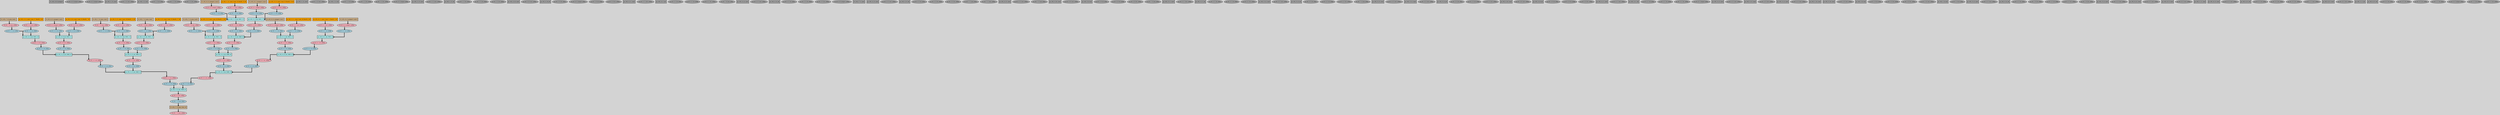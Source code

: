 digraph {
graph [bgcolor=lightgray];
 node [style=filled, fontname="times-bold", penwidth=2];
 edge [penwidth=4]; 
 splines=ortho;
LS_w32_c0_r0_memport [shape="rectangle" width=0.5 fontsize=12 fillcolor="#A9A9A9" pos="0,2.4!"]
LS_w32_c0_r0_memport_inPinA [shape="oval" width=0.1 fontsize=10 fillcolor="#A9A9A9" pos="0,4.8!"]
LS_w32_c0_r3_memport_inPinA [shape="oval" width=0.1 fontsize=10 fillcolor="#A9A9A9" pos="0,28.2!"]
pe_w32_c1_r3_const [shape="rectangle" width=0.5 fontsize=12 fillcolor="#A9A9A9" pos="6,28.2!"]
pe_w32_c1_r3_const_outPinA [shape="oval" width=0.1 fontsize=10 fillcolor="#A9A9A9" pos="6,27!"]
pe_w32_c1_r3_alu [shape="rectangle" width=0.5 fontsize=12 fillcolor="#A9A9A9" pos="6,24.6!"]
pe_w32_c1_r3_alu_inPinA [shape="oval" width=0.1 fontsize=10 fillcolor="#A9A9A9" pos="4.5,25.8!"]
pe_w32_c1_r3_alu_inPinB [shape="oval" width=0.1 fontsize=10 fillcolor="#A9A9A9" pos="7.5,25.8!"]
pe_w32_c1_r3_alu_outPinA [shape="oval" width=0.1 fontsize=10 fillcolor="#A9A9A9" pos="6,23.4!"]
LS_w32_c0_r3_memport_outPinA [shape="oval" width=0.1 fontsize=10 fillcolor="#FFB6C1" pos="0,23.4!"]
LS_w32_c0_r4_memport_Load_3 [shape="rectangle" width=0.5 fontsize=12 fillcolor="#D2B48C" pos="0,33.6!"]
LS_w32_c0_r4_memport_Load_3 -> LS_w32_c0_r4_memport_outPinA
pe_w32_c1_r4_const [shape="rectangle" width=0.5 fontsize=12 fillcolor="#A9A9A9" pos="6,36!"]
pe_w32_c1_r4_const_outPinA [shape="oval" width=0.1 fontsize=10 fillcolor="#A9A9A9" pos="6,34.8!"]
pe_w32_c1_r4_alu [shape="rectangle" width=0.5 fontsize=12 fillcolor="#A9A9A9" pos="6,32.4!"]
pe_w32_c1_r4_alu_inPinA [shape="oval" width=0.1 fontsize=10 fillcolor="#A9A9A9" pos="4.5,33.6!"]
pe_w32_c1_r4_alu_inPinB [shape="oval" width=0.1 fontsize=10 fillcolor="#A9A9A9" pos="7.5,33.6!"]
pe_w32_c1_r4_alu_outPinA [shape="oval" width=0.1 fontsize=10 fillcolor="#A9A9A9" pos="6,31.2!"]
LS_w32_c0_r4_memport_inPinA [shape="oval" width=0.1 fontsize=10 fillcolor="#A9A9A9" pos="0,36!"]
pe_w32_c1_r5_const [shape="rectangle" width=0.5 fontsize=12 fillcolor="#A9A9A9" pos="6,43.8!"]
pe_w32_c1_r5_const_outPinA [shape="oval" width=0.1 fontsize=10 fillcolor="#A9A9A9" pos="6,42.6!"]
LS_w32_c0_r4_memport_outPinA [shape="oval" width=0.1 fontsize=10 fillcolor="#FFB6C1" pos="0,31.2!"]
pe_w32_c1_r5_alu [shape="rectangle" width=0.5 fontsize=12 fillcolor="#A9A9A9" pos="6,40.2!"]
pe_w32_c1_r5_alu_inPinA [shape="oval" width=0.1 fontsize=10 fillcolor="#A9A9A9" pos="4.5,41.4!"]
pe_w32_c1_r5_alu_inPinB [shape="oval" width=0.1 fontsize=10 fillcolor="#A9A9A9" pos="7.5,41.4!"]
pe_w32_c1_r5_alu_outPinA [shape="oval" width=0.1 fontsize=10 fillcolor="#A9A9A9" pos="6,39!"]
LS_w32_c0_r5_memport_Load_2 [shape="rectangle" width=0.5 fontsize=12 fillcolor="#D2B48C" pos="0,41.4!"]
LS_w32_c0_r5_memport_Load_2 -> LS_w32_c0_r5_memport_outPinA
pe_w32_c2_r0_const [shape="rectangle" width=0.5 fontsize=12 fillcolor="#A9A9A9" pos="12,4.8!"]
pe_w32_c2_r0_const_outPinA [shape="oval" width=0.1 fontsize=10 fillcolor="#A9A9A9" pos="12,3.6!"]
pe_w32_c2_r0_alu [shape="rectangle" width=0.5 fontsize=12 fillcolor="#A9A9A9" pos="12,1.2!"]
pe_w32_c2_r0_alu_inPinA [shape="oval" width=0.1 fontsize=10 fillcolor="#A9A9A9" pos="10.5,2.4!"]
LS_w32_c0_r5_memport_inPinA [shape="oval" width=0.1 fontsize=10 fillcolor="#A9A9A9" pos="0,43.8!"]
pe_w32_c2_r0_alu_inPinB [shape="oval" width=0.1 fontsize=10 fillcolor="#A9A9A9" pos="13.5,2.4!"]
pe_w32_c2_r0_alu_outPinA [shape="oval" width=0.1 fontsize=10 fillcolor="#A9A9A9" pos="12,0!"]
LS_w32_c0_r5_memport_outPinA [shape="oval" width=0.1 fontsize=10 fillcolor="#FFB6C1" pos="0,39!"]
pe_w32_c2_r1_const [shape="rectangle" width=0.5 fontsize=12 fillcolor="#A9A9A9" pos="12,12.6!"]
pe_w32_c2_r1_const_outPinA [shape="oval" width=0.1 fontsize=10 fillcolor="#A9A9A9" pos="12,11.4!"]
pe_w32_c2_r1_alu [shape="rectangle" width=0.5 fontsize=12 fillcolor="#A9A9A9" pos="12,9!"]
pe_w32_c2_r1_alu_inPinA [shape="oval" width=0.1 fontsize=10 fillcolor="#A9A9A9" pos="10.5,10.2!"]
pe_w32_c2_r1_alu_inPinB [shape="oval" width=0.1 fontsize=10 fillcolor="#A9A9A9" pos="13.5,10.2!"]
pe_w32_c2_r1_alu_outPinA [shape="oval" width=0.1 fontsize=10 fillcolor="#A9A9A9" pos="12,7.8!"]
LS_w32_c7_r0_mem_Load_1 [shape="rectangle" width=0.5 fontsize=12 fillcolor="#D2B48C" pos="42,2.4!"]
LS_w32_c7_r0_mem_Load_1 -> LS_w32_c7_r0_mem_outPinA
LS_w32_c7_r0_mem_inPinA [shape="oval" width=0.1 fontsize=10 fillcolor="#A9A9A9" pos="42,4.8!"]
pe_w32_c2_r2_const [shape="rectangle" width=0.5 fontsize=12 fillcolor="#A9A9A9" pos="12,20.4!"]
pe_w32_c2_r2_const_outPinA [shape="oval" width=0.1 fontsize=10 fillcolor="#A9A9A9" pos="12,19.2!"]
pe_w32_c2_r2_alu [shape="rectangle" width=0.5 fontsize=12 fillcolor="#A9A9A9" pos="12,16.8!"]
pe_w32_c2_r2_alu_inPinA [shape="oval" width=0.1 fontsize=10 fillcolor="#A9A9A9" pos="10.5,18!"]
pe_w32_c2_r2_alu_inPinB [shape="oval" width=0.1 fontsize=10 fillcolor="#A9A9A9" pos="13.5,18!"]
pe_w32_c2_r2_alu_outPinA [shape="oval" width=0.1 fontsize=10 fillcolor="#A9A9A9" pos="12,15.6!"]
LS_w32_c0_r0_memport_outPinA [shape="oval" width=0.1 fontsize=10 fillcolor="#A9A9A9" pos="0,0!"]
LS_w32_c7_r0_mem_outPinA [shape="oval" width=0.1 fontsize=10 fillcolor="#FFB6C1" pos="42,0!"]
LS_w32_c7_r1_mem [shape="rectangle" width=0.5 fontsize=12 fillcolor="#A9A9A9" pos="42,10.2!"]
pe_w32_c2_r3_const [shape="rectangle" width=0.5 fontsize=12 fillcolor="#A9A9A9" pos="12,28.2!"]
pe_w32_c2_r3_const_outPinA [shape="oval" width=0.1 fontsize=10 fillcolor="#A9A9A9" pos="12,27!"]
pe_w32_c2_r3_alu [shape="rectangle" width=0.5 fontsize=12 fillcolor="#A9A9A9" pos="12,24.6!"]
pe_w32_c2_r3_alu_inPinA [shape="oval" width=0.1 fontsize=10 fillcolor="#A9A9A9" pos="10.5,25.8!"]
pe_w32_c2_r3_alu_inPinB [shape="oval" width=0.1 fontsize=10 fillcolor="#A9A9A9" pos="13.5,25.8!"]
pe_w32_c2_r3_alu_outPinA [shape="oval" width=0.1 fontsize=10 fillcolor="#A9A9A9" pos="12,23.4!"]
LS_w32_c7_r1_mem_inPinA [shape="oval" width=0.1 fontsize=10 fillcolor="#A9A9A9" pos="42,12.6!"]
pe_w32_c2_r4_const_Const_27_float32_5_00 [shape="rectangle" width=0.5 fontsize=12 fillcolor="#FFA500" pos="12,36!"]
pe_w32_c2_r4_const_Const_27_float32_5_00 -> pe_w32_c2_r4_const_outPinA
pe_w32_c2_r4_const_outPinA [shape="oval" width=0.1 fontsize=10 fillcolor="#FFB6C1" pos="12,34.8!"]
LS_w32_c7_r1_mem_outPinA [shape="oval" width=0.1 fontsize=10 fillcolor="#A9A9A9" pos="42,7.8!"]
pe_w32_c2_r4_alu_FMUL_10 [shape="rectangle" width=0.5 fontsize=12 fillcolor="#AFEEEE" pos="12,32.4!"]
pe_w32_c2_r4_alu_FMUL_10 -> pe_w32_c2_r4_alu_outPinA
pe_w32_c2_r4_alu_inPinA -> pe_w32_c2_r4_alu_FMUL_10
pe_w32_c2_r4_alu_inPinB -> pe_w32_c2_r4_alu_FMUL_10
pe_w32_c2_r4_alu_inPinA [shape="oval" width=0.1 fontsize=10 fillcolor="#ADD8E6" pos="10.5,33.6!"]
pe_w32_c2_r4_alu_inPinB [shape="oval" width=0.1 fontsize=10 fillcolor="#ADD8E6" pos="13.5,33.6!"]
pe_w32_c2_r4_alu_outPinA [shape="oval" width=0.1 fontsize=10 fillcolor="#FFB6C1" pos="12,31.2!"]
LS_w32_c7_r2_mem_Load_4 [shape="rectangle" width=0.5 fontsize=12 fillcolor="#D2B48C" pos="42,18!"]
LS_w32_c7_r2_mem_Load_4 -> LS_w32_c7_r2_mem_outPinA
pe_w32_c2_r5_const [shape="rectangle" width=0.5 fontsize=12 fillcolor="#A9A9A9" pos="12,43.8!"]
pe_w32_c2_r5_const_outPinA [shape="oval" width=0.1 fontsize=10 fillcolor="#A9A9A9" pos="12,42.6!"]
pe_w32_c2_r5_alu_FADD_21 [shape="rectangle" width=0.5 fontsize=12 fillcolor="#AFEEEE" pos="12,40.2!"]
pe_w32_c2_r5_alu_FADD_21 -> pe_w32_c2_r5_alu_outPinA
pe_w32_c2_r5_alu_inPinA -> pe_w32_c2_r5_alu_FADD_21
pe_w32_c2_r5_alu_inPinB -> pe_w32_c2_r5_alu_FADD_21
pe_w32_c2_r5_alu_inPinA [shape="oval" width=0.1 fontsize=10 fillcolor="#ADD8E6" pos="10.5,41.4!"]
LS_w32_c7_r2_mem_inPinA [shape="oval" width=0.1 fontsize=10 fillcolor="#A9A9A9" pos="42,20.4!"]
pe_w32_c2_r5_alu_inPinB [shape="oval" width=0.1 fontsize=10 fillcolor="#ADD8E6" pos="13.5,41.4!"]
pe_w32_c2_r5_alu_outPinA [shape="oval" width=0.1 fontsize=10 fillcolor="#FFB6C1" pos="12,39!"]
LS_w32_c7_r2_mem_outPinA [shape="oval" width=0.1 fontsize=10 fillcolor="#FFB6C1" pos="42,15.6!"]
pe_w32_c3_r0_const [shape="rectangle" width=0.5 fontsize=12 fillcolor="#A9A9A9" pos="18,4.8!"]
pe_w32_c3_r0_const_outPinA [shape="oval" width=0.1 fontsize=10 fillcolor="#A9A9A9" pos="18,3.6!"]
pe_w32_c3_r0_alu [shape="rectangle" width=0.5 fontsize=12 fillcolor="#A9A9A9" pos="18,1.2!"]
pe_w32_c3_r0_alu_inPinA [shape="oval" width=0.1 fontsize=10 fillcolor="#A9A9A9" pos="16.5,2.4!"]
pe_w32_c3_r0_alu_inPinB [shape="oval" width=0.1 fontsize=10 fillcolor="#A9A9A9" pos="19.5,2.4!"]
pe_w32_c3_r0_alu_outPinA [shape="oval" width=0.1 fontsize=10 fillcolor="#A9A9A9" pos="18,0!"]
LS_w32_c7_r3_mem_Load_7 [shape="rectangle" width=0.5 fontsize=12 fillcolor="#D2B48C" pos="42,25.8!"]
LS_w32_c7_r3_mem_Load_7 -> LS_w32_c7_r3_mem_outPinA
LS_w32_c7_r3_mem_inPinA [shape="oval" width=0.1 fontsize=10 fillcolor="#A9A9A9" pos="42,28.2!"]
pe_w32_c3_r1_const [shape="rectangle" width=0.5 fontsize=12 fillcolor="#A9A9A9" pos="18,12.6!"]
pe_w32_c3_r1_const_outPinA [shape="oval" width=0.1 fontsize=10 fillcolor="#A9A9A9" pos="18,11.4!"]
pe_w32_c3_r1_alu [shape="rectangle" width=0.5 fontsize=12 fillcolor="#A9A9A9" pos="18,9!"]
pe_w32_c3_r1_alu_inPinA [shape="oval" width=0.1 fontsize=10 fillcolor="#A9A9A9" pos="16.5,10.2!"]
pe_w32_c3_r1_alu_inPinB [shape="oval" width=0.1 fontsize=10 fillcolor="#A9A9A9" pos="19.5,10.2!"]
pe_w32_c3_r1_alu_outPinA [shape="oval" width=0.1 fontsize=10 fillcolor="#A9A9A9" pos="18,7.8!"]
LS_w32_c7_r3_mem_outPinA [shape="oval" width=0.1 fontsize=10 fillcolor="#FFB6C1" pos="42,23.4!"]
LS_w32_c0_r1_memport_Load_8 [shape="rectangle" width=0.5 fontsize=12 fillcolor="#D2B48C" pos="0,10.2!"]
LS_w32_c0_r1_memport_Load_8 -> LS_w32_c0_r1_memport_outPinA
LS_w32_c7_r4_mem_Load_5 [shape="rectangle" width=0.5 fontsize=12 fillcolor="#D2B48C" pos="42,33.6!"]
LS_w32_c7_r4_mem_Load_5 -> LS_w32_c7_r4_mem_outPinA
pe_w32_c3_r2_const [shape="rectangle" width=0.5 fontsize=12 fillcolor="#A9A9A9" pos="18,20.4!"]
pe_w32_c3_r2_const_outPinA [shape="oval" width=0.1 fontsize=10 fillcolor="#A9A9A9" pos="18,19.2!"]
pe_w32_c3_r2_alu [shape="rectangle" width=0.5 fontsize=12 fillcolor="#A9A9A9" pos="18,16.8!"]
pe_w32_c3_r2_alu_inPinA [shape="oval" width=0.1 fontsize=10 fillcolor="#A9A9A9" pos="16.5,18!"]
pe_w32_c3_r2_alu_inPinB [shape="oval" width=0.1 fontsize=10 fillcolor="#A9A9A9" pos="19.5,18!"]
pe_w32_c3_r2_alu_outPinA [shape="oval" width=0.1 fontsize=10 fillcolor="#A9A9A9" pos="18,15.6!"]
LS_w32_c7_r4_mem_inPinA [shape="oval" width=0.1 fontsize=10 fillcolor="#A9A9A9" pos="42,36!"]
pe_w32_c3_r3_const [shape="rectangle" width=0.5 fontsize=12 fillcolor="#A9A9A9" pos="18,28.2!"]
pe_w32_c3_r3_const_outPinA [shape="oval" width=0.1 fontsize=10 fillcolor="#A9A9A9" pos="18,27!"]
LS_w32_c7_r4_mem_outPinA [shape="oval" width=0.1 fontsize=10 fillcolor="#FFB6C1" pos="42,31.2!"]
pe_w32_c3_r3_alu_FADD_24 [shape="rectangle" width=0.5 fontsize=12 fillcolor="#AFEEEE" pos="18,24.6!"]
pe_w32_c3_r3_alu_FADD_24 -> pe_w32_c3_r3_alu_outPinA
pe_w32_c3_r3_alu_inPinA -> pe_w32_c3_r3_alu_FADD_24
pe_w32_c3_r3_alu_inPinB -> pe_w32_c3_r3_alu_FADD_24
pe_w32_c3_r3_alu_inPinA [shape="oval" width=0.1 fontsize=10 fillcolor="#ADD8E6" pos="16.5,25.8!"]
pe_w32_c3_r3_alu_inPinB [shape="oval" width=0.1 fontsize=10 fillcolor="#ADD8E6" pos="19.5,25.8!"]
pe_w32_c3_r3_alu_outPinA [shape="oval" width=0.1 fontsize=10 fillcolor="#FFB6C1" pos="18,23.4!"]
LS_w32_c7_r5_mem_Store_26 [shape="rectangle" width=0.5 fontsize=12 fillcolor="#D2B48C" pos="42,41.4!"]
LS_w32_c7_r5_mem_Store_26 -> LS_w32_c7_r5_mem_outPinA
LS_w32_c7_r5_mem_inPinA -> LS_w32_c7_r5_mem_Store_26
pe_w32_c3_r4_const [shape="rectangle" width=0.5 fontsize=12 fillcolor="#A9A9A9" pos="18,36!"]
pe_w32_c3_r4_const_outPinA [shape="oval" width=0.1 fontsize=10 fillcolor="#A9A9A9" pos="18,34.8!"]
pe_w32_c3_r4_alu [shape="rectangle" width=0.5 fontsize=12 fillcolor="#A9A9A9" pos="18,32.4!"]
pe_w32_c3_r4_alu_inPinA [shape="oval" width=0.1 fontsize=10 fillcolor="#A9A9A9" pos="16.5,33.6!"]
LS_w32_c7_r5_mem_inPinA [shape="oval" width=0.1 fontsize=10 fillcolor="#ADD8E6" pos="42,43.8!"]
pe_w32_c3_r4_alu_inPinB [shape="oval" width=0.1 fontsize=10 fillcolor="#A9A9A9" pos="19.5,33.6!"]
pe_w32_c3_r4_alu_outPinA [shape="oval" width=0.1 fontsize=10 fillcolor="#A9A9A9" pos="18,31.2!"]
LS_w32_c7_r5_mem_outPinA [shape="oval" width=0.1 fontsize=10 fillcolor="#FFB6C1" pos="42,39!"]
pe_w32_c3_r5_const_Const_30_float32_11_00 [shape="rectangle" width=0.5 fontsize=12 fillcolor="#FFA500" pos="18,43.8!"]
pe_w32_c3_r5_const_Const_30_float32_11_00 -> pe_w32_c3_r5_const_outPinA
pe_w32_c3_r5_const_outPinA [shape="oval" width=0.1 fontsize=10 fillcolor="#FFB6C1" pos="18,42.6!"]
pe_w32_c3_r5_alu_FMUL_13 [shape="rectangle" width=0.5 fontsize=12 fillcolor="#AFEEEE" pos="18,40.2!"]
pe_w32_c3_r5_alu_FMUL_13 -> pe_w32_c3_r5_alu_outPinA
pe_w32_c3_r5_alu_inPinA -> pe_w32_c3_r5_alu_FMUL_13
pe_w32_c3_r5_alu_inPinB -> pe_w32_c3_r5_alu_FMUL_13
pe_w32_c3_r5_alu_inPinA [shape="oval" width=0.1 fontsize=10 fillcolor="#ADD8E6" pos="16.5,41.4!"]
pe_w32_c3_r5_alu_inPinB [shape="oval" width=0.1 fontsize=10 fillcolor="#ADD8E6" pos="19.5,41.4!"]
pe_w32_c3_r5_alu_outPinA [shape="oval" width=0.1 fontsize=10 fillcolor="#FFB6C1" pos="18,39!"]
pe_w32_c4_r0_const [shape="rectangle" width=0.5 fontsize=12 fillcolor="#A9A9A9" pos="24,4.8!"]
pe_w32_c4_r0_const_outPinA [shape="oval" width=0.1 fontsize=10 fillcolor="#A9A9A9" pos="24,3.6!"]
pe_w32_c4_r0_alu [shape="rectangle" width=0.5 fontsize=12 fillcolor="#A9A9A9" pos="24,1.2!"]
pe_w32_c4_r0_alu_inPinA [shape="oval" width=0.1 fontsize=10 fillcolor="#A9A9A9" pos="22.5,2.4!"]
pe_w32_c4_r0_alu_inPinB [shape="oval" width=0.1 fontsize=10 fillcolor="#A9A9A9" pos="25.5,2.4!"]
pe_w32_c4_r0_alu_outPinA [shape="oval" width=0.1 fontsize=10 fillcolor="#A9A9A9" pos="24,0!"]
pe_w32_c4_r1_const [shape="rectangle" width=0.5 fontsize=12 fillcolor="#A9A9A9" pos="24,12.6!"]
pe_w32_c4_r1_const_outPinA [shape="oval" width=0.1 fontsize=10 fillcolor="#A9A9A9" pos="24,11.4!"]
pe_w32_c4_r1_alu [shape="rectangle" width=0.5 fontsize=12 fillcolor="#A9A9A9" pos="24,9!"]
pe_w32_c4_r1_alu_inPinA [shape="oval" width=0.1 fontsize=10 fillcolor="#A9A9A9" pos="22.5,10.2!"]
pe_w32_c4_r1_alu_inPinB [shape="oval" width=0.1 fontsize=10 fillcolor="#A9A9A9" pos="25.5,10.2!"]
pe_w32_c4_r1_alu_outPinA [shape="oval" width=0.1 fontsize=10 fillcolor="#A9A9A9" pos="24,7.8!"]
LS_w32_c0_r1_memport_inPinA [shape="oval" width=0.1 fontsize=10 fillcolor="#A9A9A9" pos="0,12.6!"]
pe_w32_c4_r2_const [shape="rectangle" width=0.5 fontsize=12 fillcolor="#A9A9A9" pos="24,20.4!"]
pe_w32_c4_r2_const_outPinA [shape="oval" width=0.1 fontsize=10 fillcolor="#A9A9A9" pos="24,19.2!"]
pe_w32_c4_r2_alu_FADD_23 [shape="rectangle" width=0.5 fontsize=12 fillcolor="#AFEEEE" pos="24,16.8!"]
pe_w32_c4_r2_alu_FADD_23 -> pe_w32_c4_r2_alu_outPinA
pe_w32_c4_r2_alu_inPinA -> pe_w32_c4_r2_alu_FADD_23
pe_w32_c4_r2_alu_inPinB -> pe_w32_c4_r2_alu_FADD_23
pe_w32_c4_r2_alu_inPinA [shape="oval" width=0.1 fontsize=10 fillcolor="#ADD8E6" pos="22.5,18!"]
pe_w32_c4_r2_alu_inPinB [shape="oval" width=0.1 fontsize=10 fillcolor="#ADD8E6" pos="25.5,18!"]
pe_w32_c4_r2_alu_outPinA [shape="oval" width=0.1 fontsize=10 fillcolor="#FFB6C1" pos="24,15.6!"]
pe_w32_c4_r3_const [shape="rectangle" width=0.5 fontsize=12 fillcolor="#A9A9A9" pos="24,28.2!"]
pe_w32_c4_r3_const_outPinA [shape="oval" width=0.1 fontsize=10 fillcolor="#A9A9A9" pos="24,27!"]
pe_w32_c4_r3_alu_FADD_19 [shape="rectangle" width=0.5 fontsize=12 fillcolor="#AFEEEE" pos="24,24.6!"]
pe_w32_c4_r3_alu_FADD_19 -> pe_w32_c4_r3_alu_outPinA
pe_w32_c4_r3_alu_inPinA -> pe_w32_c4_r3_alu_FADD_19
pe_w32_c4_r3_alu_inPinB -> pe_w32_c4_r3_alu_FADD_19
pe_w32_c4_r3_alu_inPinA [shape="oval" width=0.1 fontsize=10 fillcolor="#ADD8E6" pos="22.5,25.8!"]
pe_w32_c4_r3_alu_inPinB [shape="oval" width=0.1 fontsize=10 fillcolor="#ADD8E6" pos="25.5,25.8!"]
pe_w32_c4_r3_alu_outPinA [shape="oval" width=0.1 fontsize=10 fillcolor="#FFB6C1" pos="24,23.4!"]
pe_w32_c4_r4_const [shape="rectangle" width=0.5 fontsize=12 fillcolor="#A9A9A9" pos="24,36!"]
pe_w32_c4_r4_const_outPinA [shape="oval" width=0.1 fontsize=10 fillcolor="#A9A9A9" pos="24,34.8!"]
pe_w32_c4_r4_alu_FADD_20 [shape="rectangle" width=0.5 fontsize=12 fillcolor="#AFEEEE" pos="24,32.4!"]
pe_w32_c4_r4_alu_FADD_20 -> pe_w32_c4_r4_alu_outPinA
pe_w32_c4_r4_alu_inPinA -> pe_w32_c4_r4_alu_FADD_20
pe_w32_c4_r4_alu_inPinB -> pe_w32_c4_r4_alu_FADD_20
pe_w32_c4_r4_alu_inPinA [shape="oval" width=0.1 fontsize=10 fillcolor="#ADD8E6" pos="22.5,33.6!"]
pe_w32_c4_r4_alu_inPinB [shape="oval" width=0.1 fontsize=10 fillcolor="#ADD8E6" pos="25.5,33.6!"]
pe_w32_c4_r4_alu_outPinA [shape="oval" width=0.1 fontsize=10 fillcolor="#FFB6C1" pos="24,31.2!"]
pe_w32_c4_r5_const_Const_33_float32_17_00 [shape="rectangle" width=0.5 fontsize=12 fillcolor="#FFA500" pos="24,43.8!"]
pe_w32_c4_r5_const_Const_33_float32_17_00 -> pe_w32_c4_r5_const_outPinA
pe_w32_c4_r5_const_outPinA [shape="oval" width=0.1 fontsize=10 fillcolor="#FFB6C1" pos="24,42.6!"]
pe_w32_c4_r5_alu_FMUL_16 [shape="rectangle" width=0.5 fontsize=12 fillcolor="#AFEEEE" pos="24,40.2!"]
pe_w32_c4_r5_alu_FMUL_16 -> pe_w32_c4_r5_alu_outPinA
pe_w32_c4_r5_alu_inPinA -> pe_w32_c4_r5_alu_FMUL_16
pe_w32_c4_r5_alu_inPinB -> pe_w32_c4_r5_alu_FMUL_16
pe_w32_c4_r5_alu_inPinA [shape="oval" width=0.1 fontsize=10 fillcolor="#ADD8E6" pos="22.5,41.4!"]
pe_w32_c4_r5_alu_inPinB [shape="oval" width=0.1 fontsize=10 fillcolor="#ADD8E6" pos="25.5,41.4!"]
pe_w32_c4_r5_alu_outPinA [shape="oval" width=0.1 fontsize=10 fillcolor="#FFB6C1" pos="24,39!"]
pe_w32_c1_r0_const [shape="rectangle" width=0.5 fontsize=12 fillcolor="#A9A9A9" pos="6,4.8!"]
pe_w32_c5_r0_const [shape="rectangle" width=0.5 fontsize=12 fillcolor="#A9A9A9" pos="30,4.8!"]
pe_w32_c5_r0_const_outPinA [shape="oval" width=0.1 fontsize=10 fillcolor="#A9A9A9" pos="30,3.6!"]
pe_w32_c5_r0_alu [shape="rectangle" width=0.5 fontsize=12 fillcolor="#A9A9A9" pos="30,1.2!"]
pe_w32_c5_r0_alu_inPinA [shape="oval" width=0.1 fontsize=10 fillcolor="#A9A9A9" pos="28.5,2.4!"]
pe_w32_c5_r0_alu_inPinB [shape="oval" width=0.1 fontsize=10 fillcolor="#A9A9A9" pos="31.5,2.4!"]
pe_w32_c5_r0_alu_outPinA [shape="oval" width=0.1 fontsize=10 fillcolor="#A9A9A9" pos="30,0!"]
pe_w32_c1_r0_const_outPinA [shape="oval" width=0.1 fontsize=10 fillcolor="#A9A9A9" pos="6,3.6!"]
pe_w32_c5_r1_const_Const_29_float32_9_00 [shape="rectangle" width=0.5 fontsize=12 fillcolor="#FFA500" pos="30,12.6!"]
pe_w32_c5_r1_const_Const_29_float32_9_00 -> pe_w32_c5_r1_const_outPinA
pe_w32_c5_r1_const_outPinA [shape="oval" width=0.1 fontsize=10 fillcolor="#FFB6C1" pos="30,11.4!"]
LS_w32_c0_r1_memport_outPinA [shape="oval" width=0.1 fontsize=10 fillcolor="#FFB6C1" pos="0,7.8!"]
pe_w32_c1_r0_alu [shape="rectangle" width=0.5 fontsize=12 fillcolor="#A9A9A9" pos="6,1.2!"]
pe_w32_c5_r1_alu_FMUL_12 [shape="rectangle" width=0.5 fontsize=12 fillcolor="#AFEEEE" pos="30,9!"]
pe_w32_c5_r1_alu_FMUL_12 -> pe_w32_c5_r1_alu_outPinA
pe_w32_c5_r1_alu_inPinA -> pe_w32_c5_r1_alu_FMUL_12
pe_w32_c5_r1_alu_inPinB -> pe_w32_c5_r1_alu_FMUL_12
pe_w32_c5_r1_alu_inPinA [shape="oval" width=0.1 fontsize=10 fillcolor="#ADD8E6" pos="28.5,10.2!"]
pe_w32_c5_r1_alu_inPinB [shape="oval" width=0.1 fontsize=10 fillcolor="#ADD8E6" pos="31.5,10.2!"]
pe_w32_c5_r1_alu_outPinA [shape="oval" width=0.1 fontsize=10 fillcolor="#FFB6C1" pos="30,7.8!"]
pe_w32_c1_r0_alu_inPinA [shape="oval" width=0.1 fontsize=10 fillcolor="#A9A9A9" pos="4.5,2.4!"]
pe_w32_c5_r2_const [shape="rectangle" width=0.5 fontsize=12 fillcolor="#A9A9A9" pos="30,20.4!"]
pe_w32_c5_r2_const_outPinA [shape="oval" width=0.1 fontsize=10 fillcolor="#A9A9A9" pos="30,19.2!"]
pe_w32_c5_r2_alu [shape="rectangle" width=0.5 fontsize=12 fillcolor="#A9A9A9" pos="30,16.8!"]
pe_w32_c5_r2_alu_inPinA [shape="oval" width=0.1 fontsize=10 fillcolor="#A9A9A9" pos="28.5,18!"]
pe_w32_c1_r0_alu_inPinB [shape="oval" width=0.1 fontsize=10 fillcolor="#A9A9A9" pos="7.5,2.4!"]
pe_w32_c5_r2_alu_inPinB [shape="oval" width=0.1 fontsize=10 fillcolor="#A9A9A9" pos="31.5,18!"]
pe_w32_c5_r2_alu_outPinA [shape="oval" width=0.1 fontsize=10 fillcolor="#A9A9A9" pos="30,15.6!"]
pe_w32_c1_r0_alu_outPinA [shape="oval" width=0.1 fontsize=10 fillcolor="#A9A9A9" pos="6,0!"]
pe_w32_c5_r3_const_Const_35_float32_19_00 [shape="rectangle" width=0.5 fontsize=12 fillcolor="#FFA500" pos="30,28.2!"]
pe_w32_c5_r3_const_Const_35_float32_19_00 -> pe_w32_c5_r3_const_outPinA
pe_w32_c5_r3_const_outPinA [shape="oval" width=0.1 fontsize=10 fillcolor="#FFB6C1" pos="30,27!"]
pe_w32_c5_r3_alu_FMUL_17 [shape="rectangle" width=0.5 fontsize=12 fillcolor="#AFEEEE" pos="30,24.6!"]
pe_w32_c5_r3_alu_FMUL_17 -> pe_w32_c5_r3_alu_outPinA
pe_w32_c5_r3_alu_inPinA -> pe_w32_c5_r3_alu_FMUL_17
pe_w32_c5_r3_alu_inPinB -> pe_w32_c5_r3_alu_FMUL_17
pe_w32_c5_r3_alu_inPinA [shape="oval" width=0.1 fontsize=10 fillcolor="#ADD8E6" pos="28.5,25.8!"]
pe_w32_c5_r3_alu_inPinB [shape="oval" width=0.1 fontsize=10 fillcolor="#ADD8E6" pos="31.5,25.8!"]
pe_w32_c5_r3_alu_outPinA [shape="oval" width=0.1 fontsize=10 fillcolor="#FFB6C1" pos="30,23.4!"]
pe_w32_c5_r4_const [shape="rectangle" width=0.5 fontsize=12 fillcolor="#A9A9A9" pos="30,36!"]
pe_w32_c5_r4_const_outPinA [shape="oval" width=0.1 fontsize=10 fillcolor="#A9A9A9" pos="30,34.8!"]
pe_w32_c5_r4_alu_FADD_25 [shape="rectangle" width=0.5 fontsize=12 fillcolor="#AFEEEE" pos="30,32.4!"]
pe_w32_c5_r4_alu_FADD_25 -> pe_w32_c5_r4_alu_outPinA
pe_w32_c5_r4_alu_inPinA -> pe_w32_c5_r4_alu_FADD_25
pe_w32_c5_r4_alu_inPinB -> pe_w32_c5_r4_alu_FADD_25
pe_w32_c5_r4_alu_inPinA [shape="oval" width=0.1 fontsize=10 fillcolor="#ADD8E6" pos="28.5,33.6!"]
pe_w32_c5_r4_alu_inPinB [shape="oval" width=0.1 fontsize=10 fillcolor="#ADD8E6" pos="31.5,33.6!"]
pe_w32_c5_r4_alu_outPinA [shape="oval" width=0.1 fontsize=10 fillcolor="#FFB6C1" pos="30,31.2!"]
pe_w32_c5_r5_const_Const_28_float32_13_00 [shape="rectangle" width=0.5 fontsize=12 fillcolor="#FFA500" pos="30,43.8!"]
pe_w32_c5_r5_const_Const_28_float32_13_00 -> pe_w32_c5_r5_const_outPinA
pe_w32_c5_r5_const_outPinA [shape="oval" width=0.1 fontsize=10 fillcolor="#FFB6C1" pos="30,42.6!"]
pe_w32_c5_r5_alu_FMUL_14 [shape="rectangle" width=0.5 fontsize=12 fillcolor="#AFEEEE" pos="30,40.2!"]
pe_w32_c5_r5_alu_FMUL_14 -> pe_w32_c5_r5_alu_outPinA
pe_w32_c5_r5_alu_inPinA -> pe_w32_c5_r5_alu_FMUL_14
pe_w32_c5_r5_alu_inPinB -> pe_w32_c5_r5_alu_FMUL_14
pe_w32_c5_r5_alu_inPinA [shape="oval" width=0.1 fontsize=10 fillcolor="#ADD8E6" pos="28.5,41.4!"]
pe_w32_c5_r5_alu_inPinB [shape="oval" width=0.1 fontsize=10 fillcolor="#ADD8E6" pos="31.5,41.4!"]
pe_w32_c5_r5_alu_outPinA [shape="oval" width=0.1 fontsize=10 fillcolor="#FFB6C1" pos="30,39!"]
pe_w32_c6_r0_const_Const_34_float32_7_00 [shape="rectangle" width=0.5 fontsize=12 fillcolor="#FFA500" pos="36,4.8!"]
pe_w32_c6_r0_const_Const_34_float32_7_00 -> pe_w32_c6_r0_const_outPinA
pe_w32_c6_r0_const_outPinA [shape="oval" width=0.1 fontsize=10 fillcolor="#FFB6C1" pos="36,3.6!"]
pe_w32_c6_r0_alu_FMUL_11 [shape="rectangle" width=0.5 fontsize=12 fillcolor="#AFEEEE" pos="36,1.2!"]
pe_w32_c6_r0_alu_FMUL_11 -> pe_w32_c6_r0_alu_outPinA
pe_w32_c6_r0_alu_inPinA -> pe_w32_c6_r0_alu_FMUL_11
pe_w32_c6_r0_alu_inPinB -> pe_w32_c6_r0_alu_FMUL_11
pe_w32_c6_r0_alu_inPinA [shape="oval" width=0.1 fontsize=10 fillcolor="#ADD8E6" pos="34.5,2.4!"]
pe_w32_c6_r0_alu_inPinB [shape="oval" width=0.1 fontsize=10 fillcolor="#ADD8E6" pos="37.5,2.4!"]
pe_w32_c6_r0_alu_outPinA [shape="oval" width=0.1 fontsize=10 fillcolor="#FFB6C1" pos="36,0!"]
LS_w32_c0_r2_memport_Load_6 [shape="rectangle" width=0.5 fontsize=12 fillcolor="#D2B48C" pos="0,18!"]
LS_w32_c0_r2_memport_Load_6 -> LS_w32_c0_r2_memport_outPinA
pe_w32_c6_r1_const_Const_31_float32_3_00 [shape="rectangle" width=0.5 fontsize=12 fillcolor="#FFA500" pos="36,12.6!"]
pe_w32_c6_r1_const_Const_31_float32_3_00 -> pe_w32_c6_r1_const_outPinA
pe_w32_c6_r1_const_outPinA [shape="oval" width=0.1 fontsize=10 fillcolor="#FFB6C1" pos="36,11.4!"]
pe_w32_c6_r1_alu_FMUL_9 [shape="rectangle" width=0.5 fontsize=12 fillcolor="#AFEEEE" pos="36,9!"]
pe_w32_c6_r1_alu_FMUL_9 -> pe_w32_c6_r1_alu_outPinA
pe_w32_c6_r1_alu_inPinA -> pe_w32_c6_r1_alu_FMUL_9
pe_w32_c6_r1_alu_inPinB -> pe_w32_c6_r1_alu_FMUL_9
pe_w32_c6_r1_alu_inPinA [shape="oval" width=0.1 fontsize=10 fillcolor="#ADD8E6" pos="34.5,10.2!"]
pe_w32_c6_r1_alu_inPinB [shape="oval" width=0.1 fontsize=10 fillcolor="#ADD8E6" pos="37.5,10.2!"]
pe_w32_c6_r1_alu_outPinA [shape="oval" width=0.1 fontsize=10 fillcolor="#FFB6C1" pos="36,7.8!"]
pe_w32_c6_r2_const [shape="rectangle" width=0.5 fontsize=12 fillcolor="#A9A9A9" pos="36,20.4!"]
pe_w32_c6_r2_const_outPinA [shape="oval" width=0.1 fontsize=10 fillcolor="#A9A9A9" pos="36,19.2!"]
pe_w32_c6_r2_alu_FADD_22 [shape="rectangle" width=0.5 fontsize=12 fillcolor="#AFEEEE" pos="36,16.8!"]
pe_w32_c6_r2_alu_FADD_22 -> pe_w32_c6_r2_alu_outPinA
pe_w32_c6_r2_alu_inPinA -> pe_w32_c6_r2_alu_FADD_22
pe_w32_c6_r2_alu_inPinB -> pe_w32_c6_r2_alu_FADD_22
pe_w32_c6_r2_alu_inPinA [shape="oval" width=0.1 fontsize=10 fillcolor="#ADD8E6" pos="34.5,18!"]
pe_w32_c6_r2_alu_inPinB [shape="oval" width=0.1 fontsize=10 fillcolor="#ADD8E6" pos="37.5,18!"]
pe_w32_c6_r2_alu_outPinA [shape="oval" width=0.1 fontsize=10 fillcolor="#FFB6C1" pos="36,15.6!"]
pe_w32_c6_r3_const [shape="rectangle" width=0.5 fontsize=12 fillcolor="#A9A9A9" pos="36,28.2!"]
pe_w32_c6_r3_const_outPinA [shape="oval" width=0.1 fontsize=10 fillcolor="#A9A9A9" pos="36,27!"]
pe_w32_c6_r3_alu_FADD_18 [shape="rectangle" width=0.5 fontsize=12 fillcolor="#AFEEEE" pos="36,24.6!"]
pe_w32_c6_r3_alu_FADD_18 -> pe_w32_c6_r3_alu_outPinA
pe_w32_c6_r3_alu_inPinA -> pe_w32_c6_r3_alu_FADD_18
pe_w32_c6_r3_alu_inPinB -> pe_w32_c6_r3_alu_FADD_18
pe_w32_c6_r3_alu_inPinA [shape="oval" width=0.1 fontsize=10 fillcolor="#ADD8E6" pos="34.5,25.8!"]
pe_w32_c6_r3_alu_inPinB [shape="oval" width=0.1 fontsize=10 fillcolor="#ADD8E6" pos="37.5,25.8!"]
pe_w32_c6_r3_alu_outPinA [shape="oval" width=0.1 fontsize=10 fillcolor="#FFB6C1" pos="36,23.4!"]
pe_w32_c1_r1_const [shape="rectangle" width=0.5 fontsize=12 fillcolor="#A9A9A9" pos="6,12.6!"]
pe_w32_c6_r4_const [shape="rectangle" width=0.5 fontsize=12 fillcolor="#A9A9A9" pos="36,36!"]
pe_w32_c6_r4_const_outPinA [shape="oval" width=0.1 fontsize=10 fillcolor="#A9A9A9" pos="36,34.8!"]
pe_w32_c6_r4_alu [shape="rectangle" width=0.5 fontsize=12 fillcolor="#A9A9A9" pos="36,32.4!"]
pe_w32_c6_r4_alu_inPinA [shape="oval" width=0.1 fontsize=10 fillcolor="#A9A9A9" pos="34.5,33.6!"]
pe_w32_c6_r4_alu_inPinB [shape="oval" width=0.1 fontsize=10 fillcolor="#A9A9A9" pos="37.5,33.6!"]
pe_w32_c6_r4_alu_outPinA [shape="oval" width=0.1 fontsize=10 fillcolor="#A9A9A9" pos="36,31.2!"]
pe_w32_c1_r1_const_outPinA [shape="oval" width=0.1 fontsize=10 fillcolor="#A9A9A9" pos="6,11.4!"]
pe_w32_c6_r5_const [shape="rectangle" width=0.5 fontsize=12 fillcolor="#A9A9A9" pos="36,43.8!"]
pe_w32_c6_r5_const_outPinA [shape="oval" width=0.1 fontsize=10 fillcolor="#A9A9A9" pos="36,42.6!"]
pe_w32_c1_r1_alu [shape="rectangle" width=0.5 fontsize=12 fillcolor="#A9A9A9" pos="6,9!"]
pe_w32_c6_r5_alu [shape="rectangle" width=0.5 fontsize=12 fillcolor="#A9A9A9" pos="36,40.2!"]
pe_w32_c6_r5_alu_inPinA [shape="oval" width=0.1 fontsize=10 fillcolor="#A9A9A9" pos="34.5,41.4!"]
pe_w32_c6_r5_alu_inPinB [shape="oval" width=0.1 fontsize=10 fillcolor="#A9A9A9" pos="37.5,41.4!"]
pe_w32_c6_r5_alu_outPinA [shape="oval" width=0.1 fontsize=10 fillcolor="#A9A9A9" pos="36,39!"]
pe_w32_c1_r1_alu_inPinA [shape="oval" width=0.1 fontsize=10 fillcolor="#A9A9A9" pos="4.5,10.2!"]
LS_w32_c0_r2_memport_inPinA [shape="oval" width=0.1 fontsize=10 fillcolor="#A9A9A9" pos="0,20.4!"]
pe_w32_c1_r1_alu_inPinB [shape="oval" width=0.1 fontsize=10 fillcolor="#A9A9A9" pos="7.5,10.2!"]
pe_w32_c1_r1_alu_outPinA [shape="oval" width=0.1 fontsize=10 fillcolor="#A9A9A9" pos="6,7.8!"]
LS_w32_c0_r2_memport_outPinA [shape="oval" width=0.1 fontsize=10 fillcolor="#FFB6C1" pos="0,15.6!"]
pe_w32_c1_r2_const_Const_32_float32_15_00 [shape="rectangle" width=0.5 fontsize=12 fillcolor="#FFA500" pos="6,20.4!"]
pe_w32_c1_r2_const_Const_32_float32_15_00 -> pe_w32_c1_r2_const_outPinA
pe_w32_c1_r2_const_outPinA [shape="oval" width=0.1 fontsize=10 fillcolor="#FFB6C1" pos="6,19.2!"]
pe_w32_c1_r2_alu_FMUL_15 [shape="rectangle" width=0.5 fontsize=12 fillcolor="#AFEEEE" pos="6,16.8!"]
pe_w32_c1_r2_alu_FMUL_15 -> pe_w32_c1_r2_alu_outPinA
pe_w32_c1_r2_alu_inPinA -> pe_w32_c1_r2_alu_FMUL_15
pe_w32_c1_r2_alu_inPinB -> pe_w32_c1_r2_alu_FMUL_15
pe_w32_c1_r2_alu_inPinA [shape="oval" width=0.1 fontsize=10 fillcolor="#ADD8E6" pos="4.5,18!"]
pe_w32_c1_r2_alu_inPinB [shape="oval" width=0.1 fontsize=10 fillcolor="#ADD8E6" pos="7.5,18!"]
pe_w32_c1_r2_alu_outPinA [shape="oval" width=0.1 fontsize=10 fillcolor="#FFB6C1" pos="6,15.6!"]
LS_w32_c0_r3_memport_Load_0 [shape="rectangle" width=0.5 fontsize=12 fillcolor="#D2B48C" pos="0,25.8!"]
LS_w32_c0_r3_memport_Load_0 -> LS_w32_c0_r3_memport_outPinA
pe_w32_c2_r4_const_outPinA -> pe_w32_c2_r4_alu_inPinB
pe_w32_c5_r5_const_outPinA -> pe_w32_c5_r5_alu_inPinB
pe_w32_c5_r1_const_outPinA -> pe_w32_c5_r1_alu_inPinB
pe_w32_c3_r5_const_outPinA -> pe_w32_c3_r5_alu_inPinB
pe_w32_c6_r1_const_outPinA -> pe_w32_c6_r1_alu_inPinB
pe_w32_c1_r2_const_outPinA -> pe_w32_c1_r2_alu_inPinB
pe_w32_c4_r5_const_outPinA -> pe_w32_c4_r5_alu_inPinB
pe_w32_c6_r0_const_outPinA -> pe_w32_c6_r0_alu_inPinB
pe_w32_c5_r3_const_outPinA -> pe_w32_c5_r3_alu_inPinB
pe_w32_c6_r3_alu_outPinA -> pe_w32_c5_r4_alu_inPinA
pe_w32_c4_r3_alu_outPinA -> pe_w32_c5_r4_alu_inPinB
pe_w32_c4_r4_alu_outPinA -> pe_w32_c6_r3_alu_inPinB
pe_w32_c2_r5_alu_outPinA -> pe_w32_c4_r3_alu_inPinB
pe_w32_c6_r2_alu_outPinA -> pe_w32_c6_r3_alu_inPinA
pe_w32_c4_r2_alu_outPinA -> pe_w32_c4_r3_alu_inPinA
pe_w32_c3_r3_alu_outPinA -> pe_w32_c4_r4_alu_inPinB
pe_w32_c5_r4_alu_outPinA -> LS_w32_c7_r5_mem_inPinA
pe_w32_c2_r4_alu_outPinA -> pe_w32_c4_r2_alu_inPinA
pe_w32_c6_r0_alu_outPinA -> pe_w32_c4_r2_alu_inPinB
pe_w32_c5_r1_alu_outPinA -> pe_w32_c6_r2_alu_inPinB
pe_w32_c3_r5_alu_outPinA -> pe_w32_c2_r5_alu_inPinA
pe_w32_c5_r5_alu_outPinA -> pe_w32_c4_r4_alu_inPinA
pe_w32_c1_r2_alu_outPinA -> pe_w32_c3_r3_alu_inPinA
pe_w32_c4_r5_alu_outPinA -> pe_w32_c2_r5_alu_inPinB
pe_w32_c5_r3_alu_outPinA -> pe_w32_c3_r3_alu_inPinB
pe_w32_c6_r1_alu_outPinA -> pe_w32_c6_r2_alu_inPinA
LS_w32_c0_r3_memport_outPinA -> pe_w32_c6_r1_alu_inPinA
LS_w32_c7_r0_mem_outPinA -> pe_w32_c2_r4_alu_inPinA
LS_w32_c0_r5_memport_outPinA -> pe_w32_c6_r0_alu_inPinA
LS_w32_c0_r4_memport_outPinA -> pe_w32_c5_r1_alu_inPinA
LS_w32_c7_r2_mem_outPinA -> pe_w32_c3_r5_alu_inPinA
LS_w32_c7_r4_mem_outPinA -> pe_w32_c5_r5_alu_inPinA
LS_w32_c0_r2_memport_outPinA -> pe_w32_c1_r2_alu_inPinA
LS_w32_c7_r3_mem_outPinA -> pe_w32_c4_r5_alu_inPinA
LS_w32_c0_r1_memport_outPinA -> pe_w32_c5_r3_alu_inPinA
}
